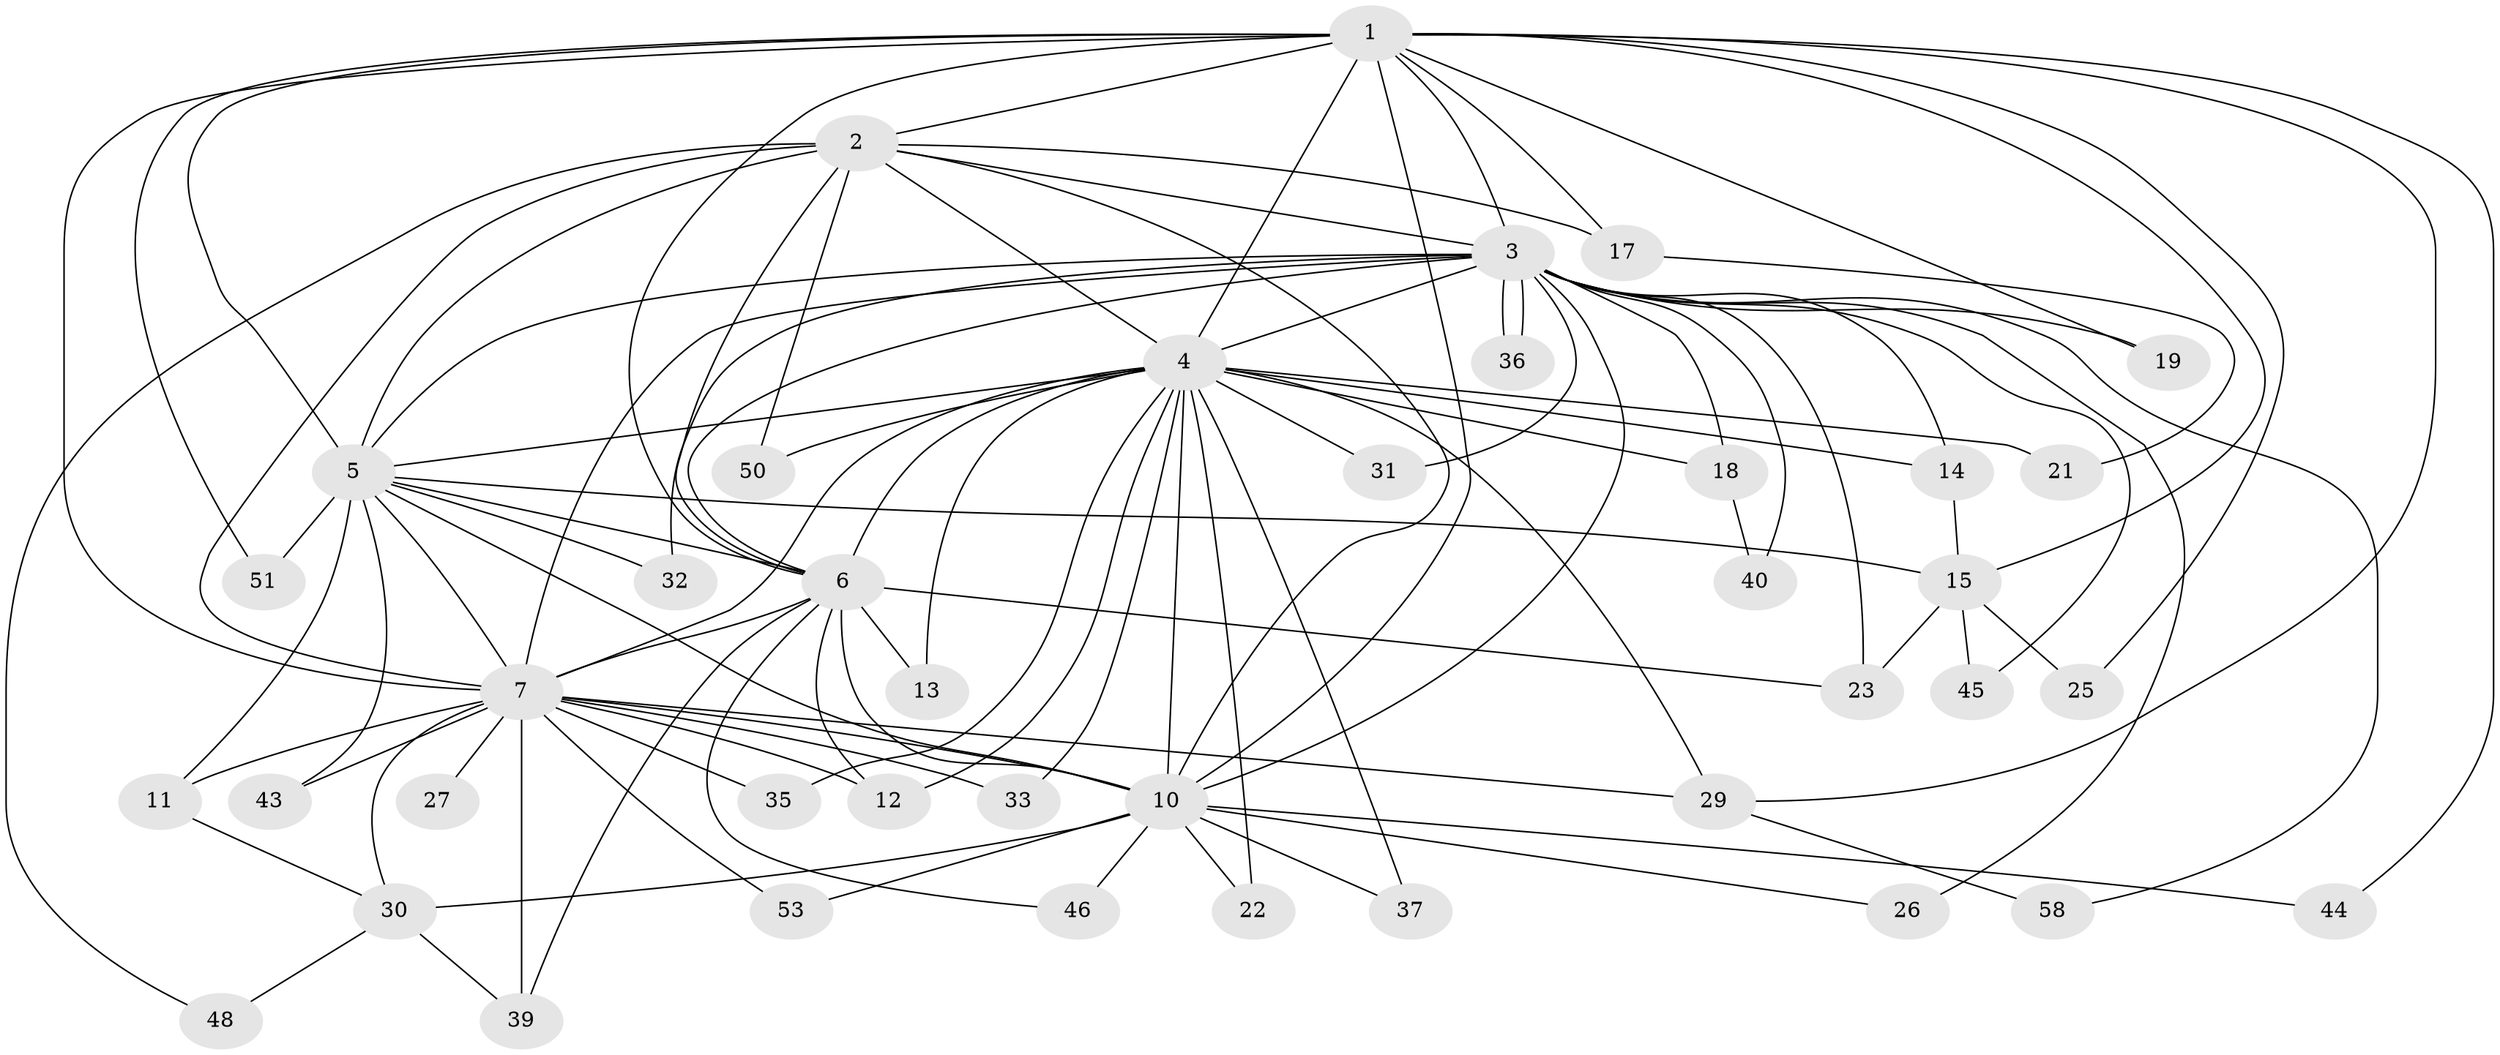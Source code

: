 // original degree distribution, {17: 0.034482758620689655, 11: 0.034482758620689655, 24: 0.017241379310344827, 22: 0.017241379310344827, 15: 0.034482758620689655, 14: 0.017241379310344827, 16: 0.017241379310344827, 3: 0.22413793103448276, 2: 0.5517241379310345, 4: 0.017241379310344827, 8: 0.017241379310344827, 5: 0.017241379310344827}
// Generated by graph-tools (version 1.1) at 2025/11/02/27/25 16:11:04]
// undirected, 41 vertices, 99 edges
graph export_dot {
graph [start="1"]
  node [color=gray90,style=filled];
  1 [super="+24"];
  2 [super="+8"];
  3 [super="+34"];
  4 [super="+20"];
  5 [super="+56"];
  6 [super="+57"];
  7 [super="+9"];
  10 [super="+16"];
  11 [super="+47"];
  12;
  13;
  14 [super="+41"];
  15 [super="+49"];
  17;
  18;
  19 [super="+52"];
  21;
  22;
  23 [super="+28"];
  25 [super="+54"];
  26;
  27;
  29 [super="+38"];
  30 [super="+42"];
  31;
  32;
  33;
  35;
  36;
  37;
  39 [super="+55"];
  40;
  43;
  44;
  45;
  46;
  48;
  50;
  51;
  53;
  58;
  1 -- 2 [weight=3];
  1 -- 3;
  1 -- 4;
  1 -- 5;
  1 -- 6;
  1 -- 7 [weight=2];
  1 -- 10;
  1 -- 15;
  1 -- 17;
  1 -- 19;
  1 -- 25;
  1 -- 44;
  1 -- 51;
  1 -- 29;
  2 -- 3 [weight=2];
  2 -- 4 [weight=2];
  2 -- 5 [weight=2];
  2 -- 6 [weight=2];
  2 -- 7 [weight=4];
  2 -- 10 [weight=2];
  2 -- 48;
  2 -- 17;
  2 -- 50;
  3 -- 4 [weight=2];
  3 -- 5;
  3 -- 6;
  3 -- 7 [weight=3];
  3 -- 10;
  3 -- 14;
  3 -- 18;
  3 -- 19 [weight=2];
  3 -- 26;
  3 -- 31;
  3 -- 32;
  3 -- 36;
  3 -- 36;
  3 -- 40;
  3 -- 45;
  3 -- 58;
  3 -- 23;
  4 -- 5;
  4 -- 6;
  4 -- 7 [weight=2];
  4 -- 10;
  4 -- 12;
  4 -- 13;
  4 -- 14 [weight=2];
  4 -- 18;
  4 -- 21;
  4 -- 22;
  4 -- 29;
  4 -- 31;
  4 -- 33;
  4 -- 35;
  4 -- 37;
  4 -- 50;
  5 -- 6;
  5 -- 7 [weight=2];
  5 -- 10;
  5 -- 11;
  5 -- 32;
  5 -- 43;
  5 -- 51;
  5 -- 15 [weight=2];
  6 -- 7 [weight=2];
  6 -- 10;
  6 -- 13;
  6 -- 23;
  6 -- 39;
  6 -- 46;
  6 -- 12;
  7 -- 10 [weight=3];
  7 -- 12;
  7 -- 27 [weight=2];
  7 -- 33;
  7 -- 35;
  7 -- 39;
  7 -- 11;
  7 -- 43;
  7 -- 53;
  7 -- 29;
  7 -- 30;
  10 -- 22;
  10 -- 26;
  10 -- 37;
  10 -- 44;
  10 -- 46;
  10 -- 53;
  10 -- 30 [weight=2];
  11 -- 30;
  14 -- 15;
  15 -- 23;
  15 -- 25 [weight=2];
  15 -- 45;
  17 -- 21;
  18 -- 40;
  29 -- 58;
  30 -- 48;
  30 -- 39;
}
